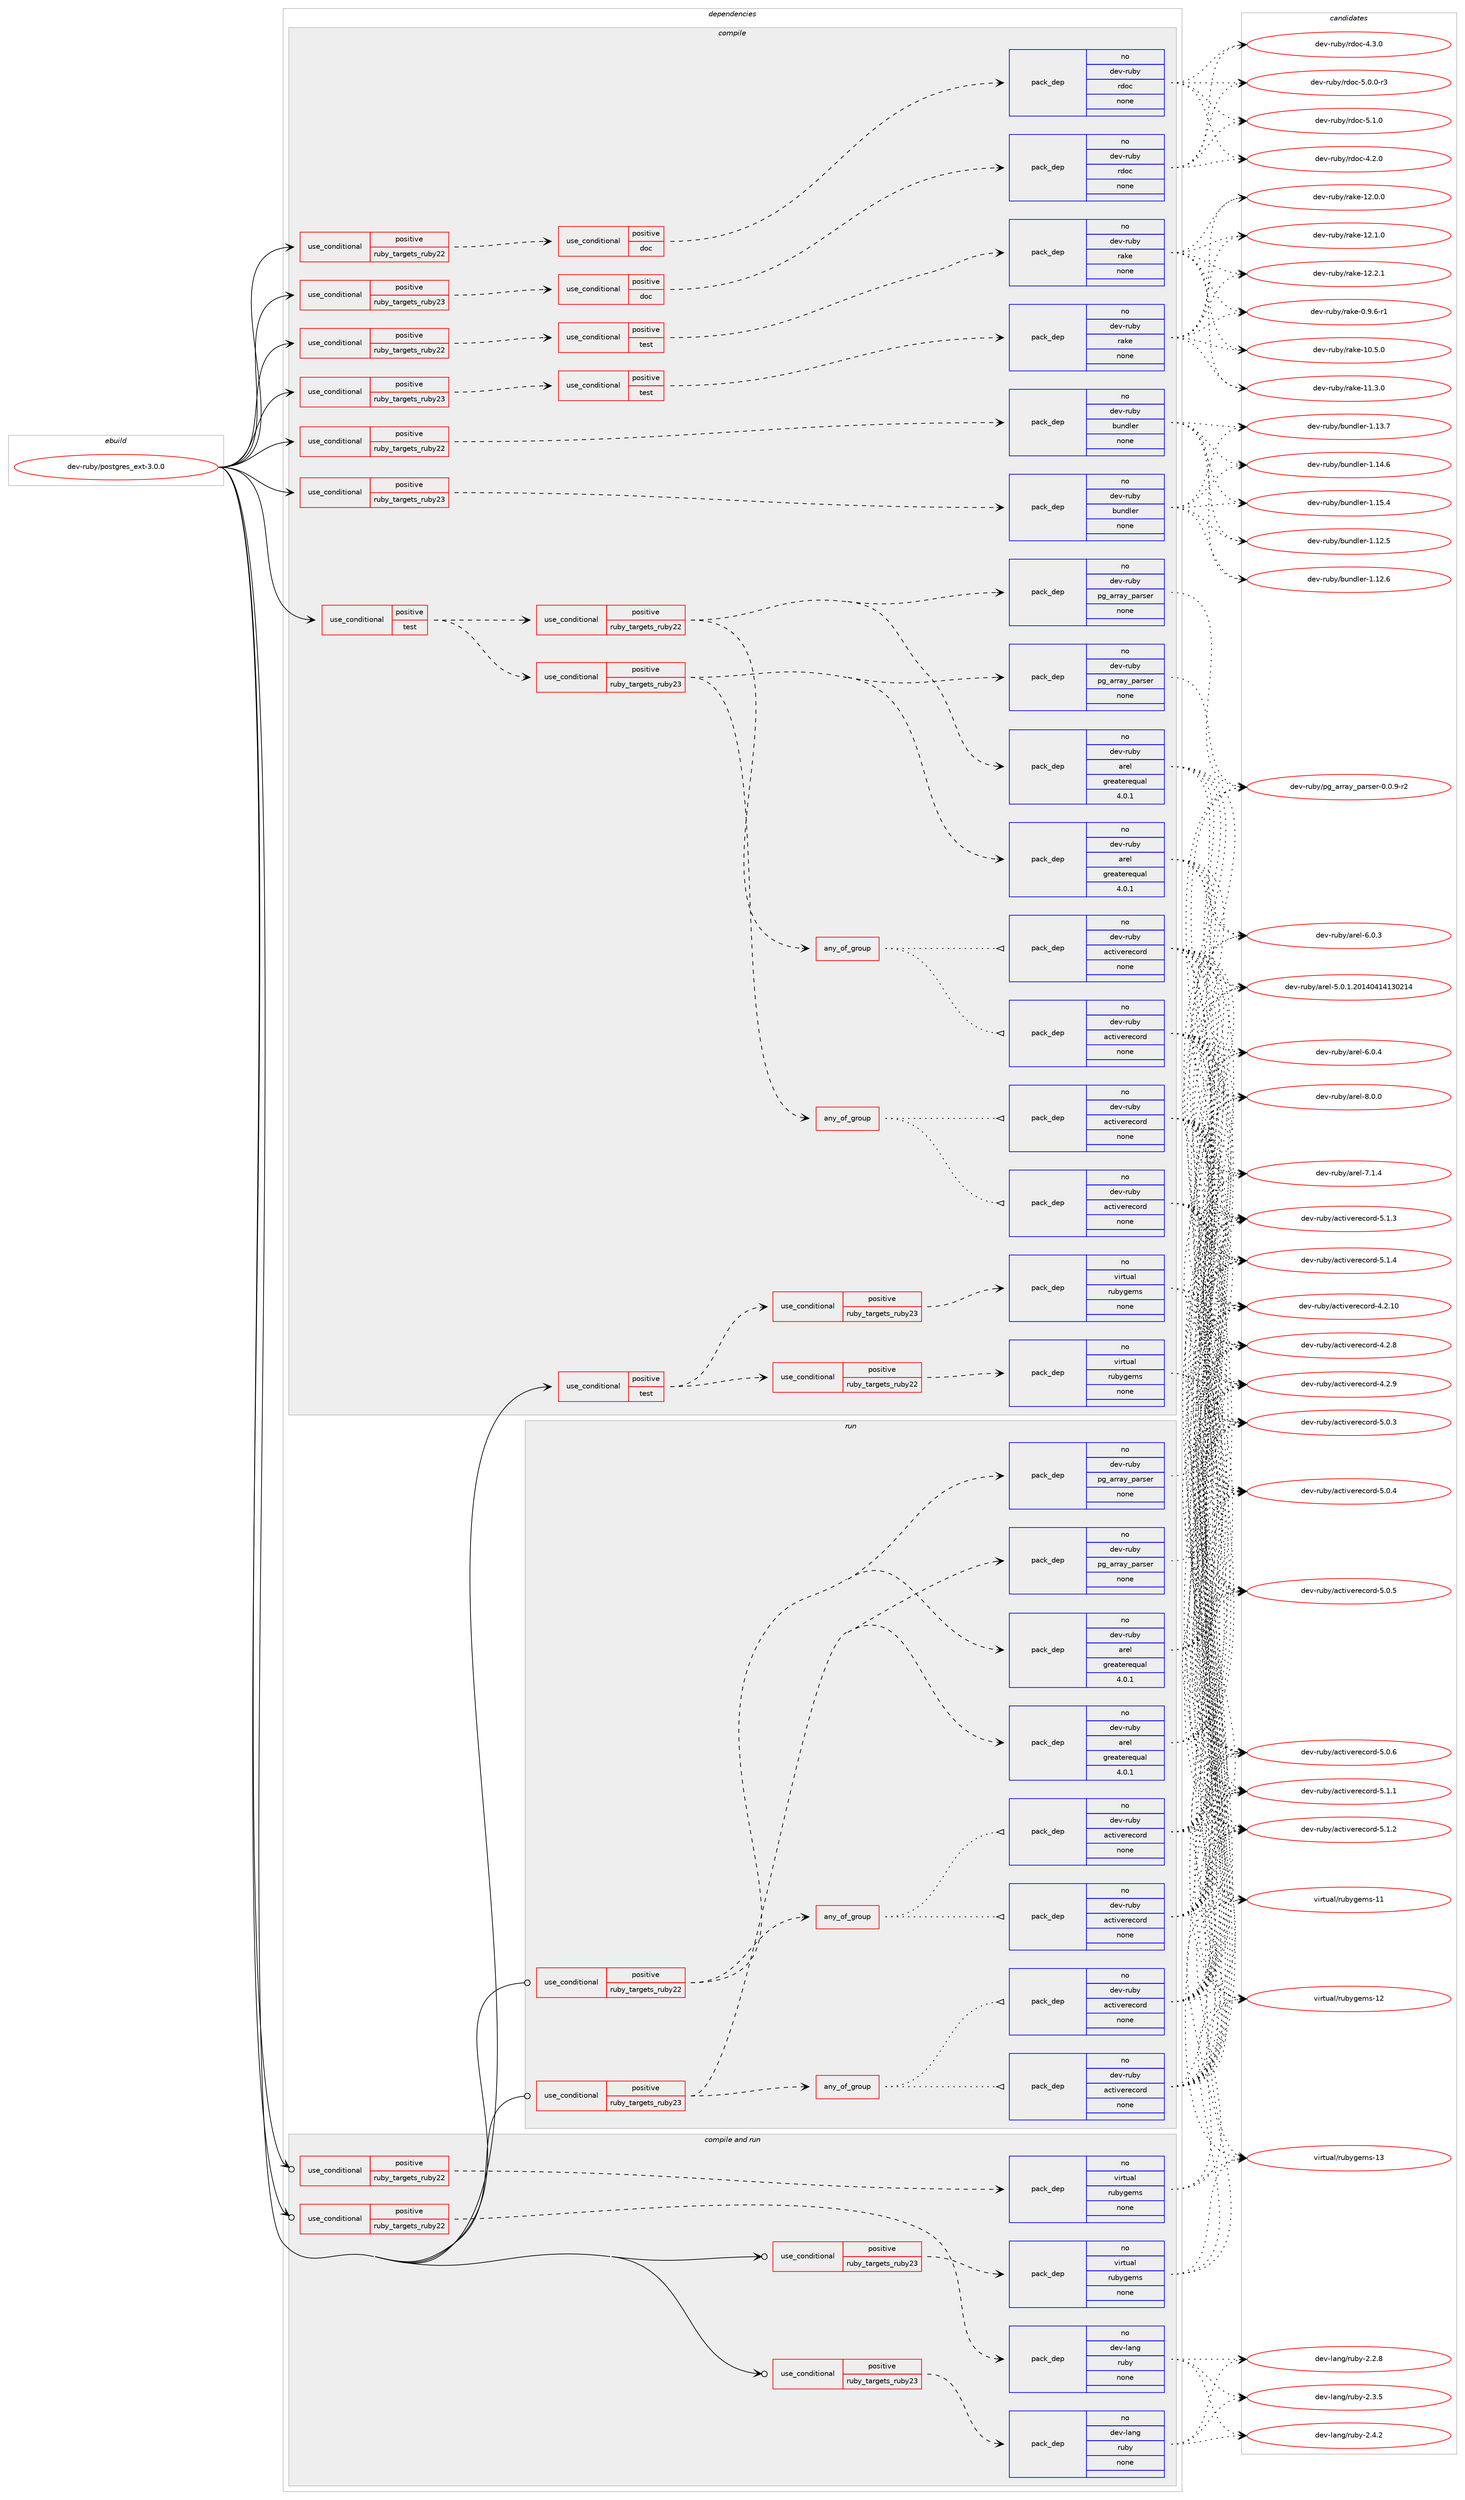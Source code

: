 digraph prolog {

# *************
# Graph options
# *************

newrank=true;
concentrate=true;
compound=true;
graph [rankdir=LR,fontname=Helvetica,fontsize=10,ranksep=1.5];#, ranksep=2.5, nodesep=0.2];
edge  [arrowhead=vee];
node  [fontname=Helvetica,fontsize=10];

# **********
# The ebuild
# **********

subgraph cluster_leftcol {
color=gray;
rank=same;
label=<<i>ebuild</i>>;
id [label="dev-ruby/postgres_ext-3.0.0", color=red, width=4, href="../dev-ruby/postgres_ext-3.0.0.svg"];
}

# ****************
# The dependencies
# ****************

subgraph cluster_midcol {
color=gray;
label=<<i>dependencies</i>>;
subgraph cluster_compile {
fillcolor="#eeeeee";
style=filled;
label=<<i>compile</i>>;
subgraph cond65289 {
dependency254356 [label=<<TABLE BORDER="0" CELLBORDER="1" CELLSPACING="0" CELLPADDING="4"><TR><TD ROWSPAN="3" CELLPADDING="10">use_conditional</TD></TR><TR><TD>positive</TD></TR><TR><TD>ruby_targets_ruby22</TD></TR></TABLE>>, shape=none, color=red];
subgraph cond65290 {
dependency254357 [label=<<TABLE BORDER="0" CELLBORDER="1" CELLSPACING="0" CELLPADDING="4"><TR><TD ROWSPAN="3" CELLPADDING="10">use_conditional</TD></TR><TR><TD>positive</TD></TR><TR><TD>doc</TD></TR></TABLE>>, shape=none, color=red];
subgraph pack184957 {
dependency254358 [label=<<TABLE BORDER="0" CELLBORDER="1" CELLSPACING="0" CELLPADDING="4" WIDTH="220"><TR><TD ROWSPAN="6" CELLPADDING="30">pack_dep</TD></TR><TR><TD WIDTH="110">no</TD></TR><TR><TD>dev-ruby</TD></TR><TR><TD>rdoc</TD></TR><TR><TD>none</TD></TR><TR><TD></TD></TR></TABLE>>, shape=none, color=blue];
}
dependency254357:e -> dependency254358:w [weight=20,style="dashed",arrowhead="vee"];
}
dependency254356:e -> dependency254357:w [weight=20,style="dashed",arrowhead="vee"];
}
id:e -> dependency254356:w [weight=20,style="solid",arrowhead="vee"];
subgraph cond65291 {
dependency254359 [label=<<TABLE BORDER="0" CELLBORDER="1" CELLSPACING="0" CELLPADDING="4"><TR><TD ROWSPAN="3" CELLPADDING="10">use_conditional</TD></TR><TR><TD>positive</TD></TR><TR><TD>ruby_targets_ruby22</TD></TR></TABLE>>, shape=none, color=red];
subgraph cond65292 {
dependency254360 [label=<<TABLE BORDER="0" CELLBORDER="1" CELLSPACING="0" CELLPADDING="4"><TR><TD ROWSPAN="3" CELLPADDING="10">use_conditional</TD></TR><TR><TD>positive</TD></TR><TR><TD>test</TD></TR></TABLE>>, shape=none, color=red];
subgraph pack184958 {
dependency254361 [label=<<TABLE BORDER="0" CELLBORDER="1" CELLSPACING="0" CELLPADDING="4" WIDTH="220"><TR><TD ROWSPAN="6" CELLPADDING="30">pack_dep</TD></TR><TR><TD WIDTH="110">no</TD></TR><TR><TD>dev-ruby</TD></TR><TR><TD>rake</TD></TR><TR><TD>none</TD></TR><TR><TD></TD></TR></TABLE>>, shape=none, color=blue];
}
dependency254360:e -> dependency254361:w [weight=20,style="dashed",arrowhead="vee"];
}
dependency254359:e -> dependency254360:w [weight=20,style="dashed",arrowhead="vee"];
}
id:e -> dependency254359:w [weight=20,style="solid",arrowhead="vee"];
subgraph cond65293 {
dependency254362 [label=<<TABLE BORDER="0" CELLBORDER="1" CELLSPACING="0" CELLPADDING="4"><TR><TD ROWSPAN="3" CELLPADDING="10">use_conditional</TD></TR><TR><TD>positive</TD></TR><TR><TD>ruby_targets_ruby22</TD></TR></TABLE>>, shape=none, color=red];
subgraph pack184959 {
dependency254363 [label=<<TABLE BORDER="0" CELLBORDER="1" CELLSPACING="0" CELLPADDING="4" WIDTH="220"><TR><TD ROWSPAN="6" CELLPADDING="30">pack_dep</TD></TR><TR><TD WIDTH="110">no</TD></TR><TR><TD>dev-ruby</TD></TR><TR><TD>bundler</TD></TR><TR><TD>none</TD></TR><TR><TD></TD></TR></TABLE>>, shape=none, color=blue];
}
dependency254362:e -> dependency254363:w [weight=20,style="dashed",arrowhead="vee"];
}
id:e -> dependency254362:w [weight=20,style="solid",arrowhead="vee"];
subgraph cond65294 {
dependency254364 [label=<<TABLE BORDER="0" CELLBORDER="1" CELLSPACING="0" CELLPADDING="4"><TR><TD ROWSPAN="3" CELLPADDING="10">use_conditional</TD></TR><TR><TD>positive</TD></TR><TR><TD>ruby_targets_ruby23</TD></TR></TABLE>>, shape=none, color=red];
subgraph cond65295 {
dependency254365 [label=<<TABLE BORDER="0" CELLBORDER="1" CELLSPACING="0" CELLPADDING="4"><TR><TD ROWSPAN="3" CELLPADDING="10">use_conditional</TD></TR><TR><TD>positive</TD></TR><TR><TD>doc</TD></TR></TABLE>>, shape=none, color=red];
subgraph pack184960 {
dependency254366 [label=<<TABLE BORDER="0" CELLBORDER="1" CELLSPACING="0" CELLPADDING="4" WIDTH="220"><TR><TD ROWSPAN="6" CELLPADDING="30">pack_dep</TD></TR><TR><TD WIDTH="110">no</TD></TR><TR><TD>dev-ruby</TD></TR><TR><TD>rdoc</TD></TR><TR><TD>none</TD></TR><TR><TD></TD></TR></TABLE>>, shape=none, color=blue];
}
dependency254365:e -> dependency254366:w [weight=20,style="dashed",arrowhead="vee"];
}
dependency254364:e -> dependency254365:w [weight=20,style="dashed",arrowhead="vee"];
}
id:e -> dependency254364:w [weight=20,style="solid",arrowhead="vee"];
subgraph cond65296 {
dependency254367 [label=<<TABLE BORDER="0" CELLBORDER="1" CELLSPACING="0" CELLPADDING="4"><TR><TD ROWSPAN="3" CELLPADDING="10">use_conditional</TD></TR><TR><TD>positive</TD></TR><TR><TD>ruby_targets_ruby23</TD></TR></TABLE>>, shape=none, color=red];
subgraph cond65297 {
dependency254368 [label=<<TABLE BORDER="0" CELLBORDER="1" CELLSPACING="0" CELLPADDING="4"><TR><TD ROWSPAN="3" CELLPADDING="10">use_conditional</TD></TR><TR><TD>positive</TD></TR><TR><TD>test</TD></TR></TABLE>>, shape=none, color=red];
subgraph pack184961 {
dependency254369 [label=<<TABLE BORDER="0" CELLBORDER="1" CELLSPACING="0" CELLPADDING="4" WIDTH="220"><TR><TD ROWSPAN="6" CELLPADDING="30">pack_dep</TD></TR><TR><TD WIDTH="110">no</TD></TR><TR><TD>dev-ruby</TD></TR><TR><TD>rake</TD></TR><TR><TD>none</TD></TR><TR><TD></TD></TR></TABLE>>, shape=none, color=blue];
}
dependency254368:e -> dependency254369:w [weight=20,style="dashed",arrowhead="vee"];
}
dependency254367:e -> dependency254368:w [weight=20,style="dashed",arrowhead="vee"];
}
id:e -> dependency254367:w [weight=20,style="solid",arrowhead="vee"];
subgraph cond65298 {
dependency254370 [label=<<TABLE BORDER="0" CELLBORDER="1" CELLSPACING="0" CELLPADDING="4"><TR><TD ROWSPAN="3" CELLPADDING="10">use_conditional</TD></TR><TR><TD>positive</TD></TR><TR><TD>ruby_targets_ruby23</TD></TR></TABLE>>, shape=none, color=red];
subgraph pack184962 {
dependency254371 [label=<<TABLE BORDER="0" CELLBORDER="1" CELLSPACING="0" CELLPADDING="4" WIDTH="220"><TR><TD ROWSPAN="6" CELLPADDING="30">pack_dep</TD></TR><TR><TD WIDTH="110">no</TD></TR><TR><TD>dev-ruby</TD></TR><TR><TD>bundler</TD></TR><TR><TD>none</TD></TR><TR><TD></TD></TR></TABLE>>, shape=none, color=blue];
}
dependency254370:e -> dependency254371:w [weight=20,style="dashed",arrowhead="vee"];
}
id:e -> dependency254370:w [weight=20,style="solid",arrowhead="vee"];
subgraph cond65299 {
dependency254372 [label=<<TABLE BORDER="0" CELLBORDER="1" CELLSPACING="0" CELLPADDING="4"><TR><TD ROWSPAN="3" CELLPADDING="10">use_conditional</TD></TR><TR><TD>positive</TD></TR><TR><TD>test</TD></TR></TABLE>>, shape=none, color=red];
subgraph cond65300 {
dependency254373 [label=<<TABLE BORDER="0" CELLBORDER="1" CELLSPACING="0" CELLPADDING="4"><TR><TD ROWSPAN="3" CELLPADDING="10">use_conditional</TD></TR><TR><TD>positive</TD></TR><TR><TD>ruby_targets_ruby22</TD></TR></TABLE>>, shape=none, color=red];
subgraph any4064 {
dependency254374 [label=<<TABLE BORDER="0" CELLBORDER="1" CELLSPACING="0" CELLPADDING="4"><TR><TD CELLPADDING="10">any_of_group</TD></TR></TABLE>>, shape=none, color=red];subgraph pack184963 {
dependency254375 [label=<<TABLE BORDER="0" CELLBORDER="1" CELLSPACING="0" CELLPADDING="4" WIDTH="220"><TR><TD ROWSPAN="6" CELLPADDING="30">pack_dep</TD></TR><TR><TD WIDTH="110">no</TD></TR><TR><TD>dev-ruby</TD></TR><TR><TD>activerecord</TD></TR><TR><TD>none</TD></TR><TR><TD></TD></TR></TABLE>>, shape=none, color=blue];
}
dependency254374:e -> dependency254375:w [weight=20,style="dotted",arrowhead="oinv"];
subgraph pack184964 {
dependency254376 [label=<<TABLE BORDER="0" CELLBORDER="1" CELLSPACING="0" CELLPADDING="4" WIDTH="220"><TR><TD ROWSPAN="6" CELLPADDING="30">pack_dep</TD></TR><TR><TD WIDTH="110">no</TD></TR><TR><TD>dev-ruby</TD></TR><TR><TD>activerecord</TD></TR><TR><TD>none</TD></TR><TR><TD></TD></TR></TABLE>>, shape=none, color=blue];
}
dependency254374:e -> dependency254376:w [weight=20,style="dotted",arrowhead="oinv"];
}
dependency254373:e -> dependency254374:w [weight=20,style="dashed",arrowhead="vee"];
subgraph pack184965 {
dependency254377 [label=<<TABLE BORDER="0" CELLBORDER="1" CELLSPACING="0" CELLPADDING="4" WIDTH="220"><TR><TD ROWSPAN="6" CELLPADDING="30">pack_dep</TD></TR><TR><TD WIDTH="110">no</TD></TR><TR><TD>dev-ruby</TD></TR><TR><TD>arel</TD></TR><TR><TD>greaterequal</TD></TR><TR><TD>4.0.1</TD></TR></TABLE>>, shape=none, color=blue];
}
dependency254373:e -> dependency254377:w [weight=20,style="dashed",arrowhead="vee"];
subgraph pack184966 {
dependency254378 [label=<<TABLE BORDER="0" CELLBORDER="1" CELLSPACING="0" CELLPADDING="4" WIDTH="220"><TR><TD ROWSPAN="6" CELLPADDING="30">pack_dep</TD></TR><TR><TD WIDTH="110">no</TD></TR><TR><TD>dev-ruby</TD></TR><TR><TD>pg_array_parser</TD></TR><TR><TD>none</TD></TR><TR><TD></TD></TR></TABLE>>, shape=none, color=blue];
}
dependency254373:e -> dependency254378:w [weight=20,style="dashed",arrowhead="vee"];
}
dependency254372:e -> dependency254373:w [weight=20,style="dashed",arrowhead="vee"];
subgraph cond65301 {
dependency254379 [label=<<TABLE BORDER="0" CELLBORDER="1" CELLSPACING="0" CELLPADDING="4"><TR><TD ROWSPAN="3" CELLPADDING="10">use_conditional</TD></TR><TR><TD>positive</TD></TR><TR><TD>ruby_targets_ruby23</TD></TR></TABLE>>, shape=none, color=red];
subgraph any4065 {
dependency254380 [label=<<TABLE BORDER="0" CELLBORDER="1" CELLSPACING="0" CELLPADDING="4"><TR><TD CELLPADDING="10">any_of_group</TD></TR></TABLE>>, shape=none, color=red];subgraph pack184967 {
dependency254381 [label=<<TABLE BORDER="0" CELLBORDER="1" CELLSPACING="0" CELLPADDING="4" WIDTH="220"><TR><TD ROWSPAN="6" CELLPADDING="30">pack_dep</TD></TR><TR><TD WIDTH="110">no</TD></TR><TR><TD>dev-ruby</TD></TR><TR><TD>activerecord</TD></TR><TR><TD>none</TD></TR><TR><TD></TD></TR></TABLE>>, shape=none, color=blue];
}
dependency254380:e -> dependency254381:w [weight=20,style="dotted",arrowhead="oinv"];
subgraph pack184968 {
dependency254382 [label=<<TABLE BORDER="0" CELLBORDER="1" CELLSPACING="0" CELLPADDING="4" WIDTH="220"><TR><TD ROWSPAN="6" CELLPADDING="30">pack_dep</TD></TR><TR><TD WIDTH="110">no</TD></TR><TR><TD>dev-ruby</TD></TR><TR><TD>activerecord</TD></TR><TR><TD>none</TD></TR><TR><TD></TD></TR></TABLE>>, shape=none, color=blue];
}
dependency254380:e -> dependency254382:w [weight=20,style="dotted",arrowhead="oinv"];
}
dependency254379:e -> dependency254380:w [weight=20,style="dashed",arrowhead="vee"];
subgraph pack184969 {
dependency254383 [label=<<TABLE BORDER="0" CELLBORDER="1" CELLSPACING="0" CELLPADDING="4" WIDTH="220"><TR><TD ROWSPAN="6" CELLPADDING="30">pack_dep</TD></TR><TR><TD WIDTH="110">no</TD></TR><TR><TD>dev-ruby</TD></TR><TR><TD>arel</TD></TR><TR><TD>greaterequal</TD></TR><TR><TD>4.0.1</TD></TR></TABLE>>, shape=none, color=blue];
}
dependency254379:e -> dependency254383:w [weight=20,style="dashed",arrowhead="vee"];
subgraph pack184970 {
dependency254384 [label=<<TABLE BORDER="0" CELLBORDER="1" CELLSPACING="0" CELLPADDING="4" WIDTH="220"><TR><TD ROWSPAN="6" CELLPADDING="30">pack_dep</TD></TR><TR><TD WIDTH="110">no</TD></TR><TR><TD>dev-ruby</TD></TR><TR><TD>pg_array_parser</TD></TR><TR><TD>none</TD></TR><TR><TD></TD></TR></TABLE>>, shape=none, color=blue];
}
dependency254379:e -> dependency254384:w [weight=20,style="dashed",arrowhead="vee"];
}
dependency254372:e -> dependency254379:w [weight=20,style="dashed",arrowhead="vee"];
}
id:e -> dependency254372:w [weight=20,style="solid",arrowhead="vee"];
subgraph cond65302 {
dependency254385 [label=<<TABLE BORDER="0" CELLBORDER="1" CELLSPACING="0" CELLPADDING="4"><TR><TD ROWSPAN="3" CELLPADDING="10">use_conditional</TD></TR><TR><TD>positive</TD></TR><TR><TD>test</TD></TR></TABLE>>, shape=none, color=red];
subgraph cond65303 {
dependency254386 [label=<<TABLE BORDER="0" CELLBORDER="1" CELLSPACING="0" CELLPADDING="4"><TR><TD ROWSPAN="3" CELLPADDING="10">use_conditional</TD></TR><TR><TD>positive</TD></TR><TR><TD>ruby_targets_ruby22</TD></TR></TABLE>>, shape=none, color=red];
subgraph pack184971 {
dependency254387 [label=<<TABLE BORDER="0" CELLBORDER="1" CELLSPACING="0" CELLPADDING="4" WIDTH="220"><TR><TD ROWSPAN="6" CELLPADDING="30">pack_dep</TD></TR><TR><TD WIDTH="110">no</TD></TR><TR><TD>virtual</TD></TR><TR><TD>rubygems</TD></TR><TR><TD>none</TD></TR><TR><TD></TD></TR></TABLE>>, shape=none, color=blue];
}
dependency254386:e -> dependency254387:w [weight=20,style="dashed",arrowhead="vee"];
}
dependency254385:e -> dependency254386:w [weight=20,style="dashed",arrowhead="vee"];
subgraph cond65304 {
dependency254388 [label=<<TABLE BORDER="0" CELLBORDER="1" CELLSPACING="0" CELLPADDING="4"><TR><TD ROWSPAN="3" CELLPADDING="10">use_conditional</TD></TR><TR><TD>positive</TD></TR><TR><TD>ruby_targets_ruby23</TD></TR></TABLE>>, shape=none, color=red];
subgraph pack184972 {
dependency254389 [label=<<TABLE BORDER="0" CELLBORDER="1" CELLSPACING="0" CELLPADDING="4" WIDTH="220"><TR><TD ROWSPAN="6" CELLPADDING="30">pack_dep</TD></TR><TR><TD WIDTH="110">no</TD></TR><TR><TD>virtual</TD></TR><TR><TD>rubygems</TD></TR><TR><TD>none</TD></TR><TR><TD></TD></TR></TABLE>>, shape=none, color=blue];
}
dependency254388:e -> dependency254389:w [weight=20,style="dashed",arrowhead="vee"];
}
dependency254385:e -> dependency254388:w [weight=20,style="dashed",arrowhead="vee"];
}
id:e -> dependency254385:w [weight=20,style="solid",arrowhead="vee"];
}
subgraph cluster_compileandrun {
fillcolor="#eeeeee";
style=filled;
label=<<i>compile and run</i>>;
subgraph cond65305 {
dependency254390 [label=<<TABLE BORDER="0" CELLBORDER="1" CELLSPACING="0" CELLPADDING="4"><TR><TD ROWSPAN="3" CELLPADDING="10">use_conditional</TD></TR><TR><TD>positive</TD></TR><TR><TD>ruby_targets_ruby22</TD></TR></TABLE>>, shape=none, color=red];
subgraph pack184973 {
dependency254391 [label=<<TABLE BORDER="0" CELLBORDER="1" CELLSPACING="0" CELLPADDING="4" WIDTH="220"><TR><TD ROWSPAN="6" CELLPADDING="30">pack_dep</TD></TR><TR><TD WIDTH="110">no</TD></TR><TR><TD>dev-lang</TD></TR><TR><TD>ruby</TD></TR><TR><TD>none</TD></TR><TR><TD></TD></TR></TABLE>>, shape=none, color=blue];
}
dependency254390:e -> dependency254391:w [weight=20,style="dashed",arrowhead="vee"];
}
id:e -> dependency254390:w [weight=20,style="solid",arrowhead="odotvee"];
subgraph cond65306 {
dependency254392 [label=<<TABLE BORDER="0" CELLBORDER="1" CELLSPACING="0" CELLPADDING="4"><TR><TD ROWSPAN="3" CELLPADDING="10">use_conditional</TD></TR><TR><TD>positive</TD></TR><TR><TD>ruby_targets_ruby22</TD></TR></TABLE>>, shape=none, color=red];
subgraph pack184974 {
dependency254393 [label=<<TABLE BORDER="0" CELLBORDER="1" CELLSPACING="0" CELLPADDING="4" WIDTH="220"><TR><TD ROWSPAN="6" CELLPADDING="30">pack_dep</TD></TR><TR><TD WIDTH="110">no</TD></TR><TR><TD>virtual</TD></TR><TR><TD>rubygems</TD></TR><TR><TD>none</TD></TR><TR><TD></TD></TR></TABLE>>, shape=none, color=blue];
}
dependency254392:e -> dependency254393:w [weight=20,style="dashed",arrowhead="vee"];
}
id:e -> dependency254392:w [weight=20,style="solid",arrowhead="odotvee"];
subgraph cond65307 {
dependency254394 [label=<<TABLE BORDER="0" CELLBORDER="1" CELLSPACING="0" CELLPADDING="4"><TR><TD ROWSPAN="3" CELLPADDING="10">use_conditional</TD></TR><TR><TD>positive</TD></TR><TR><TD>ruby_targets_ruby23</TD></TR></TABLE>>, shape=none, color=red];
subgraph pack184975 {
dependency254395 [label=<<TABLE BORDER="0" CELLBORDER="1" CELLSPACING="0" CELLPADDING="4" WIDTH="220"><TR><TD ROWSPAN="6" CELLPADDING="30">pack_dep</TD></TR><TR><TD WIDTH="110">no</TD></TR><TR><TD>dev-lang</TD></TR><TR><TD>ruby</TD></TR><TR><TD>none</TD></TR><TR><TD></TD></TR></TABLE>>, shape=none, color=blue];
}
dependency254394:e -> dependency254395:w [weight=20,style="dashed",arrowhead="vee"];
}
id:e -> dependency254394:w [weight=20,style="solid",arrowhead="odotvee"];
subgraph cond65308 {
dependency254396 [label=<<TABLE BORDER="0" CELLBORDER="1" CELLSPACING="0" CELLPADDING="4"><TR><TD ROWSPAN="3" CELLPADDING="10">use_conditional</TD></TR><TR><TD>positive</TD></TR><TR><TD>ruby_targets_ruby23</TD></TR></TABLE>>, shape=none, color=red];
subgraph pack184976 {
dependency254397 [label=<<TABLE BORDER="0" CELLBORDER="1" CELLSPACING="0" CELLPADDING="4" WIDTH="220"><TR><TD ROWSPAN="6" CELLPADDING="30">pack_dep</TD></TR><TR><TD WIDTH="110">no</TD></TR><TR><TD>virtual</TD></TR><TR><TD>rubygems</TD></TR><TR><TD>none</TD></TR><TR><TD></TD></TR></TABLE>>, shape=none, color=blue];
}
dependency254396:e -> dependency254397:w [weight=20,style="dashed",arrowhead="vee"];
}
id:e -> dependency254396:w [weight=20,style="solid",arrowhead="odotvee"];
}
subgraph cluster_run {
fillcolor="#eeeeee";
style=filled;
label=<<i>run</i>>;
subgraph cond65309 {
dependency254398 [label=<<TABLE BORDER="0" CELLBORDER="1" CELLSPACING="0" CELLPADDING="4"><TR><TD ROWSPAN="3" CELLPADDING="10">use_conditional</TD></TR><TR><TD>positive</TD></TR><TR><TD>ruby_targets_ruby22</TD></TR></TABLE>>, shape=none, color=red];
subgraph any4066 {
dependency254399 [label=<<TABLE BORDER="0" CELLBORDER="1" CELLSPACING="0" CELLPADDING="4"><TR><TD CELLPADDING="10">any_of_group</TD></TR></TABLE>>, shape=none, color=red];subgraph pack184977 {
dependency254400 [label=<<TABLE BORDER="0" CELLBORDER="1" CELLSPACING="0" CELLPADDING="4" WIDTH="220"><TR><TD ROWSPAN="6" CELLPADDING="30">pack_dep</TD></TR><TR><TD WIDTH="110">no</TD></TR><TR><TD>dev-ruby</TD></TR><TR><TD>activerecord</TD></TR><TR><TD>none</TD></TR><TR><TD></TD></TR></TABLE>>, shape=none, color=blue];
}
dependency254399:e -> dependency254400:w [weight=20,style="dotted",arrowhead="oinv"];
subgraph pack184978 {
dependency254401 [label=<<TABLE BORDER="0" CELLBORDER="1" CELLSPACING="0" CELLPADDING="4" WIDTH="220"><TR><TD ROWSPAN="6" CELLPADDING="30">pack_dep</TD></TR><TR><TD WIDTH="110">no</TD></TR><TR><TD>dev-ruby</TD></TR><TR><TD>activerecord</TD></TR><TR><TD>none</TD></TR><TR><TD></TD></TR></TABLE>>, shape=none, color=blue];
}
dependency254399:e -> dependency254401:w [weight=20,style="dotted",arrowhead="oinv"];
}
dependency254398:e -> dependency254399:w [weight=20,style="dashed",arrowhead="vee"];
subgraph pack184979 {
dependency254402 [label=<<TABLE BORDER="0" CELLBORDER="1" CELLSPACING="0" CELLPADDING="4" WIDTH="220"><TR><TD ROWSPAN="6" CELLPADDING="30">pack_dep</TD></TR><TR><TD WIDTH="110">no</TD></TR><TR><TD>dev-ruby</TD></TR><TR><TD>arel</TD></TR><TR><TD>greaterequal</TD></TR><TR><TD>4.0.1</TD></TR></TABLE>>, shape=none, color=blue];
}
dependency254398:e -> dependency254402:w [weight=20,style="dashed",arrowhead="vee"];
subgraph pack184980 {
dependency254403 [label=<<TABLE BORDER="0" CELLBORDER="1" CELLSPACING="0" CELLPADDING="4" WIDTH="220"><TR><TD ROWSPAN="6" CELLPADDING="30">pack_dep</TD></TR><TR><TD WIDTH="110">no</TD></TR><TR><TD>dev-ruby</TD></TR><TR><TD>pg_array_parser</TD></TR><TR><TD>none</TD></TR><TR><TD></TD></TR></TABLE>>, shape=none, color=blue];
}
dependency254398:e -> dependency254403:w [weight=20,style="dashed",arrowhead="vee"];
}
id:e -> dependency254398:w [weight=20,style="solid",arrowhead="odot"];
subgraph cond65310 {
dependency254404 [label=<<TABLE BORDER="0" CELLBORDER="1" CELLSPACING="0" CELLPADDING="4"><TR><TD ROWSPAN="3" CELLPADDING="10">use_conditional</TD></TR><TR><TD>positive</TD></TR><TR><TD>ruby_targets_ruby23</TD></TR></TABLE>>, shape=none, color=red];
subgraph any4067 {
dependency254405 [label=<<TABLE BORDER="0" CELLBORDER="1" CELLSPACING="0" CELLPADDING="4"><TR><TD CELLPADDING="10">any_of_group</TD></TR></TABLE>>, shape=none, color=red];subgraph pack184981 {
dependency254406 [label=<<TABLE BORDER="0" CELLBORDER="1" CELLSPACING="0" CELLPADDING="4" WIDTH="220"><TR><TD ROWSPAN="6" CELLPADDING="30">pack_dep</TD></TR><TR><TD WIDTH="110">no</TD></TR><TR><TD>dev-ruby</TD></TR><TR><TD>activerecord</TD></TR><TR><TD>none</TD></TR><TR><TD></TD></TR></TABLE>>, shape=none, color=blue];
}
dependency254405:e -> dependency254406:w [weight=20,style="dotted",arrowhead="oinv"];
subgraph pack184982 {
dependency254407 [label=<<TABLE BORDER="0" CELLBORDER="1" CELLSPACING="0" CELLPADDING="4" WIDTH="220"><TR><TD ROWSPAN="6" CELLPADDING="30">pack_dep</TD></TR><TR><TD WIDTH="110">no</TD></TR><TR><TD>dev-ruby</TD></TR><TR><TD>activerecord</TD></TR><TR><TD>none</TD></TR><TR><TD></TD></TR></TABLE>>, shape=none, color=blue];
}
dependency254405:e -> dependency254407:w [weight=20,style="dotted",arrowhead="oinv"];
}
dependency254404:e -> dependency254405:w [weight=20,style="dashed",arrowhead="vee"];
subgraph pack184983 {
dependency254408 [label=<<TABLE BORDER="0" CELLBORDER="1" CELLSPACING="0" CELLPADDING="4" WIDTH="220"><TR><TD ROWSPAN="6" CELLPADDING="30">pack_dep</TD></TR><TR><TD WIDTH="110">no</TD></TR><TR><TD>dev-ruby</TD></TR><TR><TD>arel</TD></TR><TR><TD>greaterequal</TD></TR><TR><TD>4.0.1</TD></TR></TABLE>>, shape=none, color=blue];
}
dependency254404:e -> dependency254408:w [weight=20,style="dashed",arrowhead="vee"];
subgraph pack184984 {
dependency254409 [label=<<TABLE BORDER="0" CELLBORDER="1" CELLSPACING="0" CELLPADDING="4" WIDTH="220"><TR><TD ROWSPAN="6" CELLPADDING="30">pack_dep</TD></TR><TR><TD WIDTH="110">no</TD></TR><TR><TD>dev-ruby</TD></TR><TR><TD>pg_array_parser</TD></TR><TR><TD>none</TD></TR><TR><TD></TD></TR></TABLE>>, shape=none, color=blue];
}
dependency254404:e -> dependency254409:w [weight=20,style="dashed",arrowhead="vee"];
}
id:e -> dependency254404:w [weight=20,style="solid",arrowhead="odot"];
}
}

# **************
# The candidates
# **************

subgraph cluster_choices {
rank=same;
color=gray;
label=<<i>candidates</i>>;

subgraph choice184957 {
color=black;
nodesep=1;
choice10010111845114117981214711410011199455246504648 [label="dev-ruby/rdoc-4.2.0", color=red, width=4,href="../dev-ruby/rdoc-4.2.0.svg"];
choice10010111845114117981214711410011199455246514648 [label="dev-ruby/rdoc-4.3.0", color=red, width=4,href="../dev-ruby/rdoc-4.3.0.svg"];
choice100101118451141179812147114100111994553464846484511451 [label="dev-ruby/rdoc-5.0.0-r3", color=red, width=4,href="../dev-ruby/rdoc-5.0.0-r3.svg"];
choice10010111845114117981214711410011199455346494648 [label="dev-ruby/rdoc-5.1.0", color=red, width=4,href="../dev-ruby/rdoc-5.1.0.svg"];
dependency254358:e -> choice10010111845114117981214711410011199455246504648:w [style=dotted,weight="100"];
dependency254358:e -> choice10010111845114117981214711410011199455246514648:w [style=dotted,weight="100"];
dependency254358:e -> choice100101118451141179812147114100111994553464846484511451:w [style=dotted,weight="100"];
dependency254358:e -> choice10010111845114117981214711410011199455346494648:w [style=dotted,weight="100"];
}
subgraph choice184958 {
color=black;
nodesep=1;
choice100101118451141179812147114971071014548465746544511449 [label="dev-ruby/rake-0.9.6-r1", color=red, width=4,href="../dev-ruby/rake-0.9.6-r1.svg"];
choice1001011184511411798121471149710710145494846534648 [label="dev-ruby/rake-10.5.0", color=red, width=4,href="../dev-ruby/rake-10.5.0.svg"];
choice1001011184511411798121471149710710145494946514648 [label="dev-ruby/rake-11.3.0", color=red, width=4,href="../dev-ruby/rake-11.3.0.svg"];
choice1001011184511411798121471149710710145495046484648 [label="dev-ruby/rake-12.0.0", color=red, width=4,href="../dev-ruby/rake-12.0.0.svg"];
choice1001011184511411798121471149710710145495046494648 [label="dev-ruby/rake-12.1.0", color=red, width=4,href="../dev-ruby/rake-12.1.0.svg"];
choice1001011184511411798121471149710710145495046504649 [label="dev-ruby/rake-12.2.1", color=red, width=4,href="../dev-ruby/rake-12.2.1.svg"];
dependency254361:e -> choice100101118451141179812147114971071014548465746544511449:w [style=dotted,weight="100"];
dependency254361:e -> choice1001011184511411798121471149710710145494846534648:w [style=dotted,weight="100"];
dependency254361:e -> choice1001011184511411798121471149710710145494946514648:w [style=dotted,weight="100"];
dependency254361:e -> choice1001011184511411798121471149710710145495046484648:w [style=dotted,weight="100"];
dependency254361:e -> choice1001011184511411798121471149710710145495046494648:w [style=dotted,weight="100"];
dependency254361:e -> choice1001011184511411798121471149710710145495046504649:w [style=dotted,weight="100"];
}
subgraph choice184959 {
color=black;
nodesep=1;
choice1001011184511411798121479811711010010810111445494649504653 [label="dev-ruby/bundler-1.12.5", color=red, width=4,href="../dev-ruby/bundler-1.12.5.svg"];
choice1001011184511411798121479811711010010810111445494649504654 [label="dev-ruby/bundler-1.12.6", color=red, width=4,href="../dev-ruby/bundler-1.12.6.svg"];
choice1001011184511411798121479811711010010810111445494649514655 [label="dev-ruby/bundler-1.13.7", color=red, width=4,href="../dev-ruby/bundler-1.13.7.svg"];
choice1001011184511411798121479811711010010810111445494649524654 [label="dev-ruby/bundler-1.14.6", color=red, width=4,href="../dev-ruby/bundler-1.14.6.svg"];
choice1001011184511411798121479811711010010810111445494649534652 [label="dev-ruby/bundler-1.15.4", color=red, width=4,href="../dev-ruby/bundler-1.15.4.svg"];
dependency254363:e -> choice1001011184511411798121479811711010010810111445494649504653:w [style=dotted,weight="100"];
dependency254363:e -> choice1001011184511411798121479811711010010810111445494649504654:w [style=dotted,weight="100"];
dependency254363:e -> choice1001011184511411798121479811711010010810111445494649514655:w [style=dotted,weight="100"];
dependency254363:e -> choice1001011184511411798121479811711010010810111445494649524654:w [style=dotted,weight="100"];
dependency254363:e -> choice1001011184511411798121479811711010010810111445494649534652:w [style=dotted,weight="100"];
}
subgraph choice184960 {
color=black;
nodesep=1;
choice10010111845114117981214711410011199455246504648 [label="dev-ruby/rdoc-4.2.0", color=red, width=4,href="../dev-ruby/rdoc-4.2.0.svg"];
choice10010111845114117981214711410011199455246514648 [label="dev-ruby/rdoc-4.3.0", color=red, width=4,href="../dev-ruby/rdoc-4.3.0.svg"];
choice100101118451141179812147114100111994553464846484511451 [label="dev-ruby/rdoc-5.0.0-r3", color=red, width=4,href="../dev-ruby/rdoc-5.0.0-r3.svg"];
choice10010111845114117981214711410011199455346494648 [label="dev-ruby/rdoc-5.1.0", color=red, width=4,href="../dev-ruby/rdoc-5.1.0.svg"];
dependency254366:e -> choice10010111845114117981214711410011199455246504648:w [style=dotted,weight="100"];
dependency254366:e -> choice10010111845114117981214711410011199455246514648:w [style=dotted,weight="100"];
dependency254366:e -> choice100101118451141179812147114100111994553464846484511451:w [style=dotted,weight="100"];
dependency254366:e -> choice10010111845114117981214711410011199455346494648:w [style=dotted,weight="100"];
}
subgraph choice184961 {
color=black;
nodesep=1;
choice100101118451141179812147114971071014548465746544511449 [label="dev-ruby/rake-0.9.6-r1", color=red, width=4,href="../dev-ruby/rake-0.9.6-r1.svg"];
choice1001011184511411798121471149710710145494846534648 [label="dev-ruby/rake-10.5.0", color=red, width=4,href="../dev-ruby/rake-10.5.0.svg"];
choice1001011184511411798121471149710710145494946514648 [label="dev-ruby/rake-11.3.0", color=red, width=4,href="../dev-ruby/rake-11.3.0.svg"];
choice1001011184511411798121471149710710145495046484648 [label="dev-ruby/rake-12.0.0", color=red, width=4,href="../dev-ruby/rake-12.0.0.svg"];
choice1001011184511411798121471149710710145495046494648 [label="dev-ruby/rake-12.1.0", color=red, width=4,href="../dev-ruby/rake-12.1.0.svg"];
choice1001011184511411798121471149710710145495046504649 [label="dev-ruby/rake-12.2.1", color=red, width=4,href="../dev-ruby/rake-12.2.1.svg"];
dependency254369:e -> choice100101118451141179812147114971071014548465746544511449:w [style=dotted,weight="100"];
dependency254369:e -> choice1001011184511411798121471149710710145494846534648:w [style=dotted,weight="100"];
dependency254369:e -> choice1001011184511411798121471149710710145494946514648:w [style=dotted,weight="100"];
dependency254369:e -> choice1001011184511411798121471149710710145495046484648:w [style=dotted,weight="100"];
dependency254369:e -> choice1001011184511411798121471149710710145495046494648:w [style=dotted,weight="100"];
dependency254369:e -> choice1001011184511411798121471149710710145495046504649:w [style=dotted,weight="100"];
}
subgraph choice184962 {
color=black;
nodesep=1;
choice1001011184511411798121479811711010010810111445494649504653 [label="dev-ruby/bundler-1.12.5", color=red, width=4,href="../dev-ruby/bundler-1.12.5.svg"];
choice1001011184511411798121479811711010010810111445494649504654 [label="dev-ruby/bundler-1.12.6", color=red, width=4,href="../dev-ruby/bundler-1.12.6.svg"];
choice1001011184511411798121479811711010010810111445494649514655 [label="dev-ruby/bundler-1.13.7", color=red, width=4,href="../dev-ruby/bundler-1.13.7.svg"];
choice1001011184511411798121479811711010010810111445494649524654 [label="dev-ruby/bundler-1.14.6", color=red, width=4,href="../dev-ruby/bundler-1.14.6.svg"];
choice1001011184511411798121479811711010010810111445494649534652 [label="dev-ruby/bundler-1.15.4", color=red, width=4,href="../dev-ruby/bundler-1.15.4.svg"];
dependency254371:e -> choice1001011184511411798121479811711010010810111445494649504653:w [style=dotted,weight="100"];
dependency254371:e -> choice1001011184511411798121479811711010010810111445494649504654:w [style=dotted,weight="100"];
dependency254371:e -> choice1001011184511411798121479811711010010810111445494649514655:w [style=dotted,weight="100"];
dependency254371:e -> choice1001011184511411798121479811711010010810111445494649524654:w [style=dotted,weight="100"];
dependency254371:e -> choice1001011184511411798121479811711010010810111445494649534652:w [style=dotted,weight="100"];
}
subgraph choice184963 {
color=black;
nodesep=1;
choice10010111845114117981214797991161051181011141019911111410045524650464948 [label="dev-ruby/activerecord-4.2.10", color=red, width=4,href="../dev-ruby/activerecord-4.2.10.svg"];
choice100101118451141179812147979911610511810111410199111114100455246504656 [label="dev-ruby/activerecord-4.2.8", color=red, width=4,href="../dev-ruby/activerecord-4.2.8.svg"];
choice100101118451141179812147979911610511810111410199111114100455246504657 [label="dev-ruby/activerecord-4.2.9", color=red, width=4,href="../dev-ruby/activerecord-4.2.9.svg"];
choice100101118451141179812147979911610511810111410199111114100455346484651 [label="dev-ruby/activerecord-5.0.3", color=red, width=4,href="../dev-ruby/activerecord-5.0.3.svg"];
choice100101118451141179812147979911610511810111410199111114100455346484652 [label="dev-ruby/activerecord-5.0.4", color=red, width=4,href="../dev-ruby/activerecord-5.0.4.svg"];
choice100101118451141179812147979911610511810111410199111114100455346484653 [label="dev-ruby/activerecord-5.0.5", color=red, width=4,href="../dev-ruby/activerecord-5.0.5.svg"];
choice100101118451141179812147979911610511810111410199111114100455346484654 [label="dev-ruby/activerecord-5.0.6", color=red, width=4,href="../dev-ruby/activerecord-5.0.6.svg"];
choice100101118451141179812147979911610511810111410199111114100455346494649 [label="dev-ruby/activerecord-5.1.1", color=red, width=4,href="../dev-ruby/activerecord-5.1.1.svg"];
choice100101118451141179812147979911610511810111410199111114100455346494650 [label="dev-ruby/activerecord-5.1.2", color=red, width=4,href="../dev-ruby/activerecord-5.1.2.svg"];
choice100101118451141179812147979911610511810111410199111114100455346494651 [label="dev-ruby/activerecord-5.1.3", color=red, width=4,href="../dev-ruby/activerecord-5.1.3.svg"];
choice100101118451141179812147979911610511810111410199111114100455346494652 [label="dev-ruby/activerecord-5.1.4", color=red, width=4,href="../dev-ruby/activerecord-5.1.4.svg"];
dependency254375:e -> choice10010111845114117981214797991161051181011141019911111410045524650464948:w [style=dotted,weight="100"];
dependency254375:e -> choice100101118451141179812147979911610511810111410199111114100455246504656:w [style=dotted,weight="100"];
dependency254375:e -> choice100101118451141179812147979911610511810111410199111114100455246504657:w [style=dotted,weight="100"];
dependency254375:e -> choice100101118451141179812147979911610511810111410199111114100455346484651:w [style=dotted,weight="100"];
dependency254375:e -> choice100101118451141179812147979911610511810111410199111114100455346484652:w [style=dotted,weight="100"];
dependency254375:e -> choice100101118451141179812147979911610511810111410199111114100455346484653:w [style=dotted,weight="100"];
dependency254375:e -> choice100101118451141179812147979911610511810111410199111114100455346484654:w [style=dotted,weight="100"];
dependency254375:e -> choice100101118451141179812147979911610511810111410199111114100455346494649:w [style=dotted,weight="100"];
dependency254375:e -> choice100101118451141179812147979911610511810111410199111114100455346494650:w [style=dotted,weight="100"];
dependency254375:e -> choice100101118451141179812147979911610511810111410199111114100455346494651:w [style=dotted,weight="100"];
dependency254375:e -> choice100101118451141179812147979911610511810111410199111114100455346494652:w [style=dotted,weight="100"];
}
subgraph choice184964 {
color=black;
nodesep=1;
choice10010111845114117981214797991161051181011141019911111410045524650464948 [label="dev-ruby/activerecord-4.2.10", color=red, width=4,href="../dev-ruby/activerecord-4.2.10.svg"];
choice100101118451141179812147979911610511810111410199111114100455246504656 [label="dev-ruby/activerecord-4.2.8", color=red, width=4,href="../dev-ruby/activerecord-4.2.8.svg"];
choice100101118451141179812147979911610511810111410199111114100455246504657 [label="dev-ruby/activerecord-4.2.9", color=red, width=4,href="../dev-ruby/activerecord-4.2.9.svg"];
choice100101118451141179812147979911610511810111410199111114100455346484651 [label="dev-ruby/activerecord-5.0.3", color=red, width=4,href="../dev-ruby/activerecord-5.0.3.svg"];
choice100101118451141179812147979911610511810111410199111114100455346484652 [label="dev-ruby/activerecord-5.0.4", color=red, width=4,href="../dev-ruby/activerecord-5.0.4.svg"];
choice100101118451141179812147979911610511810111410199111114100455346484653 [label="dev-ruby/activerecord-5.0.5", color=red, width=4,href="../dev-ruby/activerecord-5.0.5.svg"];
choice100101118451141179812147979911610511810111410199111114100455346484654 [label="dev-ruby/activerecord-5.0.6", color=red, width=4,href="../dev-ruby/activerecord-5.0.6.svg"];
choice100101118451141179812147979911610511810111410199111114100455346494649 [label="dev-ruby/activerecord-5.1.1", color=red, width=4,href="../dev-ruby/activerecord-5.1.1.svg"];
choice100101118451141179812147979911610511810111410199111114100455346494650 [label="dev-ruby/activerecord-5.1.2", color=red, width=4,href="../dev-ruby/activerecord-5.1.2.svg"];
choice100101118451141179812147979911610511810111410199111114100455346494651 [label="dev-ruby/activerecord-5.1.3", color=red, width=4,href="../dev-ruby/activerecord-5.1.3.svg"];
choice100101118451141179812147979911610511810111410199111114100455346494652 [label="dev-ruby/activerecord-5.1.4", color=red, width=4,href="../dev-ruby/activerecord-5.1.4.svg"];
dependency254376:e -> choice10010111845114117981214797991161051181011141019911111410045524650464948:w [style=dotted,weight="100"];
dependency254376:e -> choice100101118451141179812147979911610511810111410199111114100455246504656:w [style=dotted,weight="100"];
dependency254376:e -> choice100101118451141179812147979911610511810111410199111114100455246504657:w [style=dotted,weight="100"];
dependency254376:e -> choice100101118451141179812147979911610511810111410199111114100455346484651:w [style=dotted,weight="100"];
dependency254376:e -> choice100101118451141179812147979911610511810111410199111114100455346484652:w [style=dotted,weight="100"];
dependency254376:e -> choice100101118451141179812147979911610511810111410199111114100455346484653:w [style=dotted,weight="100"];
dependency254376:e -> choice100101118451141179812147979911610511810111410199111114100455346484654:w [style=dotted,weight="100"];
dependency254376:e -> choice100101118451141179812147979911610511810111410199111114100455346494649:w [style=dotted,weight="100"];
dependency254376:e -> choice100101118451141179812147979911610511810111410199111114100455346494650:w [style=dotted,weight="100"];
dependency254376:e -> choice100101118451141179812147979911610511810111410199111114100455346494651:w [style=dotted,weight="100"];
dependency254376:e -> choice100101118451141179812147979911610511810111410199111114100455346494652:w [style=dotted,weight="100"];
}
subgraph choice184965 {
color=black;
nodesep=1;
choice10010111845114117981214797114101108455346484649465048495248524952495148504952 [label="dev-ruby/arel-5.0.1.20140414130214", color=red, width=4,href="../dev-ruby/arel-5.0.1.20140414130214.svg"];
choice10010111845114117981214797114101108455446484651 [label="dev-ruby/arel-6.0.3", color=red, width=4,href="../dev-ruby/arel-6.0.3.svg"];
choice10010111845114117981214797114101108455446484652 [label="dev-ruby/arel-6.0.4", color=red, width=4,href="../dev-ruby/arel-6.0.4.svg"];
choice10010111845114117981214797114101108455546494652 [label="dev-ruby/arel-7.1.4", color=red, width=4,href="../dev-ruby/arel-7.1.4.svg"];
choice10010111845114117981214797114101108455646484648 [label="dev-ruby/arel-8.0.0", color=red, width=4,href="../dev-ruby/arel-8.0.0.svg"];
dependency254377:e -> choice10010111845114117981214797114101108455346484649465048495248524952495148504952:w [style=dotted,weight="100"];
dependency254377:e -> choice10010111845114117981214797114101108455446484651:w [style=dotted,weight="100"];
dependency254377:e -> choice10010111845114117981214797114101108455446484652:w [style=dotted,weight="100"];
dependency254377:e -> choice10010111845114117981214797114101108455546494652:w [style=dotted,weight="100"];
dependency254377:e -> choice10010111845114117981214797114101108455646484648:w [style=dotted,weight="100"];
}
subgraph choice184966 {
color=black;
nodesep=1;
choice10010111845114117981214711210395971141149712195112971141151011144548464846574511450 [label="dev-ruby/pg_array_parser-0.0.9-r2", color=red, width=4,href="../dev-ruby/pg_array_parser-0.0.9-r2.svg"];
dependency254378:e -> choice10010111845114117981214711210395971141149712195112971141151011144548464846574511450:w [style=dotted,weight="100"];
}
subgraph choice184967 {
color=black;
nodesep=1;
choice10010111845114117981214797991161051181011141019911111410045524650464948 [label="dev-ruby/activerecord-4.2.10", color=red, width=4,href="../dev-ruby/activerecord-4.2.10.svg"];
choice100101118451141179812147979911610511810111410199111114100455246504656 [label="dev-ruby/activerecord-4.2.8", color=red, width=4,href="../dev-ruby/activerecord-4.2.8.svg"];
choice100101118451141179812147979911610511810111410199111114100455246504657 [label="dev-ruby/activerecord-4.2.9", color=red, width=4,href="../dev-ruby/activerecord-4.2.9.svg"];
choice100101118451141179812147979911610511810111410199111114100455346484651 [label="dev-ruby/activerecord-5.0.3", color=red, width=4,href="../dev-ruby/activerecord-5.0.3.svg"];
choice100101118451141179812147979911610511810111410199111114100455346484652 [label="dev-ruby/activerecord-5.0.4", color=red, width=4,href="../dev-ruby/activerecord-5.0.4.svg"];
choice100101118451141179812147979911610511810111410199111114100455346484653 [label="dev-ruby/activerecord-5.0.5", color=red, width=4,href="../dev-ruby/activerecord-5.0.5.svg"];
choice100101118451141179812147979911610511810111410199111114100455346484654 [label="dev-ruby/activerecord-5.0.6", color=red, width=4,href="../dev-ruby/activerecord-5.0.6.svg"];
choice100101118451141179812147979911610511810111410199111114100455346494649 [label="dev-ruby/activerecord-5.1.1", color=red, width=4,href="../dev-ruby/activerecord-5.1.1.svg"];
choice100101118451141179812147979911610511810111410199111114100455346494650 [label="dev-ruby/activerecord-5.1.2", color=red, width=4,href="../dev-ruby/activerecord-5.1.2.svg"];
choice100101118451141179812147979911610511810111410199111114100455346494651 [label="dev-ruby/activerecord-5.1.3", color=red, width=4,href="../dev-ruby/activerecord-5.1.3.svg"];
choice100101118451141179812147979911610511810111410199111114100455346494652 [label="dev-ruby/activerecord-5.1.4", color=red, width=4,href="../dev-ruby/activerecord-5.1.4.svg"];
dependency254381:e -> choice10010111845114117981214797991161051181011141019911111410045524650464948:w [style=dotted,weight="100"];
dependency254381:e -> choice100101118451141179812147979911610511810111410199111114100455246504656:w [style=dotted,weight="100"];
dependency254381:e -> choice100101118451141179812147979911610511810111410199111114100455246504657:w [style=dotted,weight="100"];
dependency254381:e -> choice100101118451141179812147979911610511810111410199111114100455346484651:w [style=dotted,weight="100"];
dependency254381:e -> choice100101118451141179812147979911610511810111410199111114100455346484652:w [style=dotted,weight="100"];
dependency254381:e -> choice100101118451141179812147979911610511810111410199111114100455346484653:w [style=dotted,weight="100"];
dependency254381:e -> choice100101118451141179812147979911610511810111410199111114100455346484654:w [style=dotted,weight="100"];
dependency254381:e -> choice100101118451141179812147979911610511810111410199111114100455346494649:w [style=dotted,weight="100"];
dependency254381:e -> choice100101118451141179812147979911610511810111410199111114100455346494650:w [style=dotted,weight="100"];
dependency254381:e -> choice100101118451141179812147979911610511810111410199111114100455346494651:w [style=dotted,weight="100"];
dependency254381:e -> choice100101118451141179812147979911610511810111410199111114100455346494652:w [style=dotted,weight="100"];
}
subgraph choice184968 {
color=black;
nodesep=1;
choice10010111845114117981214797991161051181011141019911111410045524650464948 [label="dev-ruby/activerecord-4.2.10", color=red, width=4,href="../dev-ruby/activerecord-4.2.10.svg"];
choice100101118451141179812147979911610511810111410199111114100455246504656 [label="dev-ruby/activerecord-4.2.8", color=red, width=4,href="../dev-ruby/activerecord-4.2.8.svg"];
choice100101118451141179812147979911610511810111410199111114100455246504657 [label="dev-ruby/activerecord-4.2.9", color=red, width=4,href="../dev-ruby/activerecord-4.2.9.svg"];
choice100101118451141179812147979911610511810111410199111114100455346484651 [label="dev-ruby/activerecord-5.0.3", color=red, width=4,href="../dev-ruby/activerecord-5.0.3.svg"];
choice100101118451141179812147979911610511810111410199111114100455346484652 [label="dev-ruby/activerecord-5.0.4", color=red, width=4,href="../dev-ruby/activerecord-5.0.4.svg"];
choice100101118451141179812147979911610511810111410199111114100455346484653 [label="dev-ruby/activerecord-5.0.5", color=red, width=4,href="../dev-ruby/activerecord-5.0.5.svg"];
choice100101118451141179812147979911610511810111410199111114100455346484654 [label="dev-ruby/activerecord-5.0.6", color=red, width=4,href="../dev-ruby/activerecord-5.0.6.svg"];
choice100101118451141179812147979911610511810111410199111114100455346494649 [label="dev-ruby/activerecord-5.1.1", color=red, width=4,href="../dev-ruby/activerecord-5.1.1.svg"];
choice100101118451141179812147979911610511810111410199111114100455346494650 [label="dev-ruby/activerecord-5.1.2", color=red, width=4,href="../dev-ruby/activerecord-5.1.2.svg"];
choice100101118451141179812147979911610511810111410199111114100455346494651 [label="dev-ruby/activerecord-5.1.3", color=red, width=4,href="../dev-ruby/activerecord-5.1.3.svg"];
choice100101118451141179812147979911610511810111410199111114100455346494652 [label="dev-ruby/activerecord-5.1.4", color=red, width=4,href="../dev-ruby/activerecord-5.1.4.svg"];
dependency254382:e -> choice10010111845114117981214797991161051181011141019911111410045524650464948:w [style=dotted,weight="100"];
dependency254382:e -> choice100101118451141179812147979911610511810111410199111114100455246504656:w [style=dotted,weight="100"];
dependency254382:e -> choice100101118451141179812147979911610511810111410199111114100455246504657:w [style=dotted,weight="100"];
dependency254382:e -> choice100101118451141179812147979911610511810111410199111114100455346484651:w [style=dotted,weight="100"];
dependency254382:e -> choice100101118451141179812147979911610511810111410199111114100455346484652:w [style=dotted,weight="100"];
dependency254382:e -> choice100101118451141179812147979911610511810111410199111114100455346484653:w [style=dotted,weight="100"];
dependency254382:e -> choice100101118451141179812147979911610511810111410199111114100455346484654:w [style=dotted,weight="100"];
dependency254382:e -> choice100101118451141179812147979911610511810111410199111114100455346494649:w [style=dotted,weight="100"];
dependency254382:e -> choice100101118451141179812147979911610511810111410199111114100455346494650:w [style=dotted,weight="100"];
dependency254382:e -> choice100101118451141179812147979911610511810111410199111114100455346494651:w [style=dotted,weight="100"];
dependency254382:e -> choice100101118451141179812147979911610511810111410199111114100455346494652:w [style=dotted,weight="100"];
}
subgraph choice184969 {
color=black;
nodesep=1;
choice10010111845114117981214797114101108455346484649465048495248524952495148504952 [label="dev-ruby/arel-5.0.1.20140414130214", color=red, width=4,href="../dev-ruby/arel-5.0.1.20140414130214.svg"];
choice10010111845114117981214797114101108455446484651 [label="dev-ruby/arel-6.0.3", color=red, width=4,href="../dev-ruby/arel-6.0.3.svg"];
choice10010111845114117981214797114101108455446484652 [label="dev-ruby/arel-6.0.4", color=red, width=4,href="../dev-ruby/arel-6.0.4.svg"];
choice10010111845114117981214797114101108455546494652 [label="dev-ruby/arel-7.1.4", color=red, width=4,href="../dev-ruby/arel-7.1.4.svg"];
choice10010111845114117981214797114101108455646484648 [label="dev-ruby/arel-8.0.0", color=red, width=4,href="../dev-ruby/arel-8.0.0.svg"];
dependency254383:e -> choice10010111845114117981214797114101108455346484649465048495248524952495148504952:w [style=dotted,weight="100"];
dependency254383:e -> choice10010111845114117981214797114101108455446484651:w [style=dotted,weight="100"];
dependency254383:e -> choice10010111845114117981214797114101108455446484652:w [style=dotted,weight="100"];
dependency254383:e -> choice10010111845114117981214797114101108455546494652:w [style=dotted,weight="100"];
dependency254383:e -> choice10010111845114117981214797114101108455646484648:w [style=dotted,weight="100"];
}
subgraph choice184970 {
color=black;
nodesep=1;
choice10010111845114117981214711210395971141149712195112971141151011144548464846574511450 [label="dev-ruby/pg_array_parser-0.0.9-r2", color=red, width=4,href="../dev-ruby/pg_array_parser-0.0.9-r2.svg"];
dependency254384:e -> choice10010111845114117981214711210395971141149712195112971141151011144548464846574511450:w [style=dotted,weight="100"];
}
subgraph choice184971 {
color=black;
nodesep=1;
choice118105114116117971084711411798121103101109115454949 [label="virtual/rubygems-11", color=red, width=4,href="../virtual/rubygems-11.svg"];
choice118105114116117971084711411798121103101109115454950 [label="virtual/rubygems-12", color=red, width=4,href="../virtual/rubygems-12.svg"];
choice118105114116117971084711411798121103101109115454951 [label="virtual/rubygems-13", color=red, width=4,href="../virtual/rubygems-13.svg"];
dependency254387:e -> choice118105114116117971084711411798121103101109115454949:w [style=dotted,weight="100"];
dependency254387:e -> choice118105114116117971084711411798121103101109115454950:w [style=dotted,weight="100"];
dependency254387:e -> choice118105114116117971084711411798121103101109115454951:w [style=dotted,weight="100"];
}
subgraph choice184972 {
color=black;
nodesep=1;
choice118105114116117971084711411798121103101109115454949 [label="virtual/rubygems-11", color=red, width=4,href="../virtual/rubygems-11.svg"];
choice118105114116117971084711411798121103101109115454950 [label="virtual/rubygems-12", color=red, width=4,href="../virtual/rubygems-12.svg"];
choice118105114116117971084711411798121103101109115454951 [label="virtual/rubygems-13", color=red, width=4,href="../virtual/rubygems-13.svg"];
dependency254389:e -> choice118105114116117971084711411798121103101109115454949:w [style=dotted,weight="100"];
dependency254389:e -> choice118105114116117971084711411798121103101109115454950:w [style=dotted,weight="100"];
dependency254389:e -> choice118105114116117971084711411798121103101109115454951:w [style=dotted,weight="100"];
}
subgraph choice184973 {
color=black;
nodesep=1;
choice10010111845108971101034711411798121455046504656 [label="dev-lang/ruby-2.2.8", color=red, width=4,href="../dev-lang/ruby-2.2.8.svg"];
choice10010111845108971101034711411798121455046514653 [label="dev-lang/ruby-2.3.5", color=red, width=4,href="../dev-lang/ruby-2.3.5.svg"];
choice10010111845108971101034711411798121455046524650 [label="dev-lang/ruby-2.4.2", color=red, width=4,href="../dev-lang/ruby-2.4.2.svg"];
dependency254391:e -> choice10010111845108971101034711411798121455046504656:w [style=dotted,weight="100"];
dependency254391:e -> choice10010111845108971101034711411798121455046514653:w [style=dotted,weight="100"];
dependency254391:e -> choice10010111845108971101034711411798121455046524650:w [style=dotted,weight="100"];
}
subgraph choice184974 {
color=black;
nodesep=1;
choice118105114116117971084711411798121103101109115454949 [label="virtual/rubygems-11", color=red, width=4,href="../virtual/rubygems-11.svg"];
choice118105114116117971084711411798121103101109115454950 [label="virtual/rubygems-12", color=red, width=4,href="../virtual/rubygems-12.svg"];
choice118105114116117971084711411798121103101109115454951 [label="virtual/rubygems-13", color=red, width=4,href="../virtual/rubygems-13.svg"];
dependency254393:e -> choice118105114116117971084711411798121103101109115454949:w [style=dotted,weight="100"];
dependency254393:e -> choice118105114116117971084711411798121103101109115454950:w [style=dotted,weight="100"];
dependency254393:e -> choice118105114116117971084711411798121103101109115454951:w [style=dotted,weight="100"];
}
subgraph choice184975 {
color=black;
nodesep=1;
choice10010111845108971101034711411798121455046504656 [label="dev-lang/ruby-2.2.8", color=red, width=4,href="../dev-lang/ruby-2.2.8.svg"];
choice10010111845108971101034711411798121455046514653 [label="dev-lang/ruby-2.3.5", color=red, width=4,href="../dev-lang/ruby-2.3.5.svg"];
choice10010111845108971101034711411798121455046524650 [label="dev-lang/ruby-2.4.2", color=red, width=4,href="../dev-lang/ruby-2.4.2.svg"];
dependency254395:e -> choice10010111845108971101034711411798121455046504656:w [style=dotted,weight="100"];
dependency254395:e -> choice10010111845108971101034711411798121455046514653:w [style=dotted,weight="100"];
dependency254395:e -> choice10010111845108971101034711411798121455046524650:w [style=dotted,weight="100"];
}
subgraph choice184976 {
color=black;
nodesep=1;
choice118105114116117971084711411798121103101109115454949 [label="virtual/rubygems-11", color=red, width=4,href="../virtual/rubygems-11.svg"];
choice118105114116117971084711411798121103101109115454950 [label="virtual/rubygems-12", color=red, width=4,href="../virtual/rubygems-12.svg"];
choice118105114116117971084711411798121103101109115454951 [label="virtual/rubygems-13", color=red, width=4,href="../virtual/rubygems-13.svg"];
dependency254397:e -> choice118105114116117971084711411798121103101109115454949:w [style=dotted,weight="100"];
dependency254397:e -> choice118105114116117971084711411798121103101109115454950:w [style=dotted,weight="100"];
dependency254397:e -> choice118105114116117971084711411798121103101109115454951:w [style=dotted,weight="100"];
}
subgraph choice184977 {
color=black;
nodesep=1;
choice10010111845114117981214797991161051181011141019911111410045524650464948 [label="dev-ruby/activerecord-4.2.10", color=red, width=4,href="../dev-ruby/activerecord-4.2.10.svg"];
choice100101118451141179812147979911610511810111410199111114100455246504656 [label="dev-ruby/activerecord-4.2.8", color=red, width=4,href="../dev-ruby/activerecord-4.2.8.svg"];
choice100101118451141179812147979911610511810111410199111114100455246504657 [label="dev-ruby/activerecord-4.2.9", color=red, width=4,href="../dev-ruby/activerecord-4.2.9.svg"];
choice100101118451141179812147979911610511810111410199111114100455346484651 [label="dev-ruby/activerecord-5.0.3", color=red, width=4,href="../dev-ruby/activerecord-5.0.3.svg"];
choice100101118451141179812147979911610511810111410199111114100455346484652 [label="dev-ruby/activerecord-5.0.4", color=red, width=4,href="../dev-ruby/activerecord-5.0.4.svg"];
choice100101118451141179812147979911610511810111410199111114100455346484653 [label="dev-ruby/activerecord-5.0.5", color=red, width=4,href="../dev-ruby/activerecord-5.0.5.svg"];
choice100101118451141179812147979911610511810111410199111114100455346484654 [label="dev-ruby/activerecord-5.0.6", color=red, width=4,href="../dev-ruby/activerecord-5.0.6.svg"];
choice100101118451141179812147979911610511810111410199111114100455346494649 [label="dev-ruby/activerecord-5.1.1", color=red, width=4,href="../dev-ruby/activerecord-5.1.1.svg"];
choice100101118451141179812147979911610511810111410199111114100455346494650 [label="dev-ruby/activerecord-5.1.2", color=red, width=4,href="../dev-ruby/activerecord-5.1.2.svg"];
choice100101118451141179812147979911610511810111410199111114100455346494651 [label="dev-ruby/activerecord-5.1.3", color=red, width=4,href="../dev-ruby/activerecord-5.1.3.svg"];
choice100101118451141179812147979911610511810111410199111114100455346494652 [label="dev-ruby/activerecord-5.1.4", color=red, width=4,href="../dev-ruby/activerecord-5.1.4.svg"];
dependency254400:e -> choice10010111845114117981214797991161051181011141019911111410045524650464948:w [style=dotted,weight="100"];
dependency254400:e -> choice100101118451141179812147979911610511810111410199111114100455246504656:w [style=dotted,weight="100"];
dependency254400:e -> choice100101118451141179812147979911610511810111410199111114100455246504657:w [style=dotted,weight="100"];
dependency254400:e -> choice100101118451141179812147979911610511810111410199111114100455346484651:w [style=dotted,weight="100"];
dependency254400:e -> choice100101118451141179812147979911610511810111410199111114100455346484652:w [style=dotted,weight="100"];
dependency254400:e -> choice100101118451141179812147979911610511810111410199111114100455346484653:w [style=dotted,weight="100"];
dependency254400:e -> choice100101118451141179812147979911610511810111410199111114100455346484654:w [style=dotted,weight="100"];
dependency254400:e -> choice100101118451141179812147979911610511810111410199111114100455346494649:w [style=dotted,weight="100"];
dependency254400:e -> choice100101118451141179812147979911610511810111410199111114100455346494650:w [style=dotted,weight="100"];
dependency254400:e -> choice100101118451141179812147979911610511810111410199111114100455346494651:w [style=dotted,weight="100"];
dependency254400:e -> choice100101118451141179812147979911610511810111410199111114100455346494652:w [style=dotted,weight="100"];
}
subgraph choice184978 {
color=black;
nodesep=1;
choice10010111845114117981214797991161051181011141019911111410045524650464948 [label="dev-ruby/activerecord-4.2.10", color=red, width=4,href="../dev-ruby/activerecord-4.2.10.svg"];
choice100101118451141179812147979911610511810111410199111114100455246504656 [label="dev-ruby/activerecord-4.2.8", color=red, width=4,href="../dev-ruby/activerecord-4.2.8.svg"];
choice100101118451141179812147979911610511810111410199111114100455246504657 [label="dev-ruby/activerecord-4.2.9", color=red, width=4,href="../dev-ruby/activerecord-4.2.9.svg"];
choice100101118451141179812147979911610511810111410199111114100455346484651 [label="dev-ruby/activerecord-5.0.3", color=red, width=4,href="../dev-ruby/activerecord-5.0.3.svg"];
choice100101118451141179812147979911610511810111410199111114100455346484652 [label="dev-ruby/activerecord-5.0.4", color=red, width=4,href="../dev-ruby/activerecord-5.0.4.svg"];
choice100101118451141179812147979911610511810111410199111114100455346484653 [label="dev-ruby/activerecord-5.0.5", color=red, width=4,href="../dev-ruby/activerecord-5.0.5.svg"];
choice100101118451141179812147979911610511810111410199111114100455346484654 [label="dev-ruby/activerecord-5.0.6", color=red, width=4,href="../dev-ruby/activerecord-5.0.6.svg"];
choice100101118451141179812147979911610511810111410199111114100455346494649 [label="dev-ruby/activerecord-5.1.1", color=red, width=4,href="../dev-ruby/activerecord-5.1.1.svg"];
choice100101118451141179812147979911610511810111410199111114100455346494650 [label="dev-ruby/activerecord-5.1.2", color=red, width=4,href="../dev-ruby/activerecord-5.1.2.svg"];
choice100101118451141179812147979911610511810111410199111114100455346494651 [label="dev-ruby/activerecord-5.1.3", color=red, width=4,href="../dev-ruby/activerecord-5.1.3.svg"];
choice100101118451141179812147979911610511810111410199111114100455346494652 [label="dev-ruby/activerecord-5.1.4", color=red, width=4,href="../dev-ruby/activerecord-5.1.4.svg"];
dependency254401:e -> choice10010111845114117981214797991161051181011141019911111410045524650464948:w [style=dotted,weight="100"];
dependency254401:e -> choice100101118451141179812147979911610511810111410199111114100455246504656:w [style=dotted,weight="100"];
dependency254401:e -> choice100101118451141179812147979911610511810111410199111114100455246504657:w [style=dotted,weight="100"];
dependency254401:e -> choice100101118451141179812147979911610511810111410199111114100455346484651:w [style=dotted,weight="100"];
dependency254401:e -> choice100101118451141179812147979911610511810111410199111114100455346484652:w [style=dotted,weight="100"];
dependency254401:e -> choice100101118451141179812147979911610511810111410199111114100455346484653:w [style=dotted,weight="100"];
dependency254401:e -> choice100101118451141179812147979911610511810111410199111114100455346484654:w [style=dotted,weight="100"];
dependency254401:e -> choice100101118451141179812147979911610511810111410199111114100455346494649:w [style=dotted,weight="100"];
dependency254401:e -> choice100101118451141179812147979911610511810111410199111114100455346494650:w [style=dotted,weight="100"];
dependency254401:e -> choice100101118451141179812147979911610511810111410199111114100455346494651:w [style=dotted,weight="100"];
dependency254401:e -> choice100101118451141179812147979911610511810111410199111114100455346494652:w [style=dotted,weight="100"];
}
subgraph choice184979 {
color=black;
nodesep=1;
choice10010111845114117981214797114101108455346484649465048495248524952495148504952 [label="dev-ruby/arel-5.0.1.20140414130214", color=red, width=4,href="../dev-ruby/arel-5.0.1.20140414130214.svg"];
choice10010111845114117981214797114101108455446484651 [label="dev-ruby/arel-6.0.3", color=red, width=4,href="../dev-ruby/arel-6.0.3.svg"];
choice10010111845114117981214797114101108455446484652 [label="dev-ruby/arel-6.0.4", color=red, width=4,href="../dev-ruby/arel-6.0.4.svg"];
choice10010111845114117981214797114101108455546494652 [label="dev-ruby/arel-7.1.4", color=red, width=4,href="../dev-ruby/arel-7.1.4.svg"];
choice10010111845114117981214797114101108455646484648 [label="dev-ruby/arel-8.0.0", color=red, width=4,href="../dev-ruby/arel-8.0.0.svg"];
dependency254402:e -> choice10010111845114117981214797114101108455346484649465048495248524952495148504952:w [style=dotted,weight="100"];
dependency254402:e -> choice10010111845114117981214797114101108455446484651:w [style=dotted,weight="100"];
dependency254402:e -> choice10010111845114117981214797114101108455446484652:w [style=dotted,weight="100"];
dependency254402:e -> choice10010111845114117981214797114101108455546494652:w [style=dotted,weight="100"];
dependency254402:e -> choice10010111845114117981214797114101108455646484648:w [style=dotted,weight="100"];
}
subgraph choice184980 {
color=black;
nodesep=1;
choice10010111845114117981214711210395971141149712195112971141151011144548464846574511450 [label="dev-ruby/pg_array_parser-0.0.9-r2", color=red, width=4,href="../dev-ruby/pg_array_parser-0.0.9-r2.svg"];
dependency254403:e -> choice10010111845114117981214711210395971141149712195112971141151011144548464846574511450:w [style=dotted,weight="100"];
}
subgraph choice184981 {
color=black;
nodesep=1;
choice10010111845114117981214797991161051181011141019911111410045524650464948 [label="dev-ruby/activerecord-4.2.10", color=red, width=4,href="../dev-ruby/activerecord-4.2.10.svg"];
choice100101118451141179812147979911610511810111410199111114100455246504656 [label="dev-ruby/activerecord-4.2.8", color=red, width=4,href="../dev-ruby/activerecord-4.2.8.svg"];
choice100101118451141179812147979911610511810111410199111114100455246504657 [label="dev-ruby/activerecord-4.2.9", color=red, width=4,href="../dev-ruby/activerecord-4.2.9.svg"];
choice100101118451141179812147979911610511810111410199111114100455346484651 [label="dev-ruby/activerecord-5.0.3", color=red, width=4,href="../dev-ruby/activerecord-5.0.3.svg"];
choice100101118451141179812147979911610511810111410199111114100455346484652 [label="dev-ruby/activerecord-5.0.4", color=red, width=4,href="../dev-ruby/activerecord-5.0.4.svg"];
choice100101118451141179812147979911610511810111410199111114100455346484653 [label="dev-ruby/activerecord-5.0.5", color=red, width=4,href="../dev-ruby/activerecord-5.0.5.svg"];
choice100101118451141179812147979911610511810111410199111114100455346484654 [label="dev-ruby/activerecord-5.0.6", color=red, width=4,href="../dev-ruby/activerecord-5.0.6.svg"];
choice100101118451141179812147979911610511810111410199111114100455346494649 [label="dev-ruby/activerecord-5.1.1", color=red, width=4,href="../dev-ruby/activerecord-5.1.1.svg"];
choice100101118451141179812147979911610511810111410199111114100455346494650 [label="dev-ruby/activerecord-5.1.2", color=red, width=4,href="../dev-ruby/activerecord-5.1.2.svg"];
choice100101118451141179812147979911610511810111410199111114100455346494651 [label="dev-ruby/activerecord-5.1.3", color=red, width=4,href="../dev-ruby/activerecord-5.1.3.svg"];
choice100101118451141179812147979911610511810111410199111114100455346494652 [label="dev-ruby/activerecord-5.1.4", color=red, width=4,href="../dev-ruby/activerecord-5.1.4.svg"];
dependency254406:e -> choice10010111845114117981214797991161051181011141019911111410045524650464948:w [style=dotted,weight="100"];
dependency254406:e -> choice100101118451141179812147979911610511810111410199111114100455246504656:w [style=dotted,weight="100"];
dependency254406:e -> choice100101118451141179812147979911610511810111410199111114100455246504657:w [style=dotted,weight="100"];
dependency254406:e -> choice100101118451141179812147979911610511810111410199111114100455346484651:w [style=dotted,weight="100"];
dependency254406:e -> choice100101118451141179812147979911610511810111410199111114100455346484652:w [style=dotted,weight="100"];
dependency254406:e -> choice100101118451141179812147979911610511810111410199111114100455346484653:w [style=dotted,weight="100"];
dependency254406:e -> choice100101118451141179812147979911610511810111410199111114100455346484654:w [style=dotted,weight="100"];
dependency254406:e -> choice100101118451141179812147979911610511810111410199111114100455346494649:w [style=dotted,weight="100"];
dependency254406:e -> choice100101118451141179812147979911610511810111410199111114100455346494650:w [style=dotted,weight="100"];
dependency254406:e -> choice100101118451141179812147979911610511810111410199111114100455346494651:w [style=dotted,weight="100"];
dependency254406:e -> choice100101118451141179812147979911610511810111410199111114100455346494652:w [style=dotted,weight="100"];
}
subgraph choice184982 {
color=black;
nodesep=1;
choice10010111845114117981214797991161051181011141019911111410045524650464948 [label="dev-ruby/activerecord-4.2.10", color=red, width=4,href="../dev-ruby/activerecord-4.2.10.svg"];
choice100101118451141179812147979911610511810111410199111114100455246504656 [label="dev-ruby/activerecord-4.2.8", color=red, width=4,href="../dev-ruby/activerecord-4.2.8.svg"];
choice100101118451141179812147979911610511810111410199111114100455246504657 [label="dev-ruby/activerecord-4.2.9", color=red, width=4,href="../dev-ruby/activerecord-4.2.9.svg"];
choice100101118451141179812147979911610511810111410199111114100455346484651 [label="dev-ruby/activerecord-5.0.3", color=red, width=4,href="../dev-ruby/activerecord-5.0.3.svg"];
choice100101118451141179812147979911610511810111410199111114100455346484652 [label="dev-ruby/activerecord-5.0.4", color=red, width=4,href="../dev-ruby/activerecord-5.0.4.svg"];
choice100101118451141179812147979911610511810111410199111114100455346484653 [label="dev-ruby/activerecord-5.0.5", color=red, width=4,href="../dev-ruby/activerecord-5.0.5.svg"];
choice100101118451141179812147979911610511810111410199111114100455346484654 [label="dev-ruby/activerecord-5.0.6", color=red, width=4,href="../dev-ruby/activerecord-5.0.6.svg"];
choice100101118451141179812147979911610511810111410199111114100455346494649 [label="dev-ruby/activerecord-5.1.1", color=red, width=4,href="../dev-ruby/activerecord-5.1.1.svg"];
choice100101118451141179812147979911610511810111410199111114100455346494650 [label="dev-ruby/activerecord-5.1.2", color=red, width=4,href="../dev-ruby/activerecord-5.1.2.svg"];
choice100101118451141179812147979911610511810111410199111114100455346494651 [label="dev-ruby/activerecord-5.1.3", color=red, width=4,href="../dev-ruby/activerecord-5.1.3.svg"];
choice100101118451141179812147979911610511810111410199111114100455346494652 [label="dev-ruby/activerecord-5.1.4", color=red, width=4,href="../dev-ruby/activerecord-5.1.4.svg"];
dependency254407:e -> choice10010111845114117981214797991161051181011141019911111410045524650464948:w [style=dotted,weight="100"];
dependency254407:e -> choice100101118451141179812147979911610511810111410199111114100455246504656:w [style=dotted,weight="100"];
dependency254407:e -> choice100101118451141179812147979911610511810111410199111114100455246504657:w [style=dotted,weight="100"];
dependency254407:e -> choice100101118451141179812147979911610511810111410199111114100455346484651:w [style=dotted,weight="100"];
dependency254407:e -> choice100101118451141179812147979911610511810111410199111114100455346484652:w [style=dotted,weight="100"];
dependency254407:e -> choice100101118451141179812147979911610511810111410199111114100455346484653:w [style=dotted,weight="100"];
dependency254407:e -> choice100101118451141179812147979911610511810111410199111114100455346484654:w [style=dotted,weight="100"];
dependency254407:e -> choice100101118451141179812147979911610511810111410199111114100455346494649:w [style=dotted,weight="100"];
dependency254407:e -> choice100101118451141179812147979911610511810111410199111114100455346494650:w [style=dotted,weight="100"];
dependency254407:e -> choice100101118451141179812147979911610511810111410199111114100455346494651:w [style=dotted,weight="100"];
dependency254407:e -> choice100101118451141179812147979911610511810111410199111114100455346494652:w [style=dotted,weight="100"];
}
subgraph choice184983 {
color=black;
nodesep=1;
choice10010111845114117981214797114101108455346484649465048495248524952495148504952 [label="dev-ruby/arel-5.0.1.20140414130214", color=red, width=4,href="../dev-ruby/arel-5.0.1.20140414130214.svg"];
choice10010111845114117981214797114101108455446484651 [label="dev-ruby/arel-6.0.3", color=red, width=4,href="../dev-ruby/arel-6.0.3.svg"];
choice10010111845114117981214797114101108455446484652 [label="dev-ruby/arel-6.0.4", color=red, width=4,href="../dev-ruby/arel-6.0.4.svg"];
choice10010111845114117981214797114101108455546494652 [label="dev-ruby/arel-7.1.4", color=red, width=4,href="../dev-ruby/arel-7.1.4.svg"];
choice10010111845114117981214797114101108455646484648 [label="dev-ruby/arel-8.0.0", color=red, width=4,href="../dev-ruby/arel-8.0.0.svg"];
dependency254408:e -> choice10010111845114117981214797114101108455346484649465048495248524952495148504952:w [style=dotted,weight="100"];
dependency254408:e -> choice10010111845114117981214797114101108455446484651:w [style=dotted,weight="100"];
dependency254408:e -> choice10010111845114117981214797114101108455446484652:w [style=dotted,weight="100"];
dependency254408:e -> choice10010111845114117981214797114101108455546494652:w [style=dotted,weight="100"];
dependency254408:e -> choice10010111845114117981214797114101108455646484648:w [style=dotted,weight="100"];
}
subgraph choice184984 {
color=black;
nodesep=1;
choice10010111845114117981214711210395971141149712195112971141151011144548464846574511450 [label="dev-ruby/pg_array_parser-0.0.9-r2", color=red, width=4,href="../dev-ruby/pg_array_parser-0.0.9-r2.svg"];
dependency254409:e -> choice10010111845114117981214711210395971141149712195112971141151011144548464846574511450:w [style=dotted,weight="100"];
}
}

}
